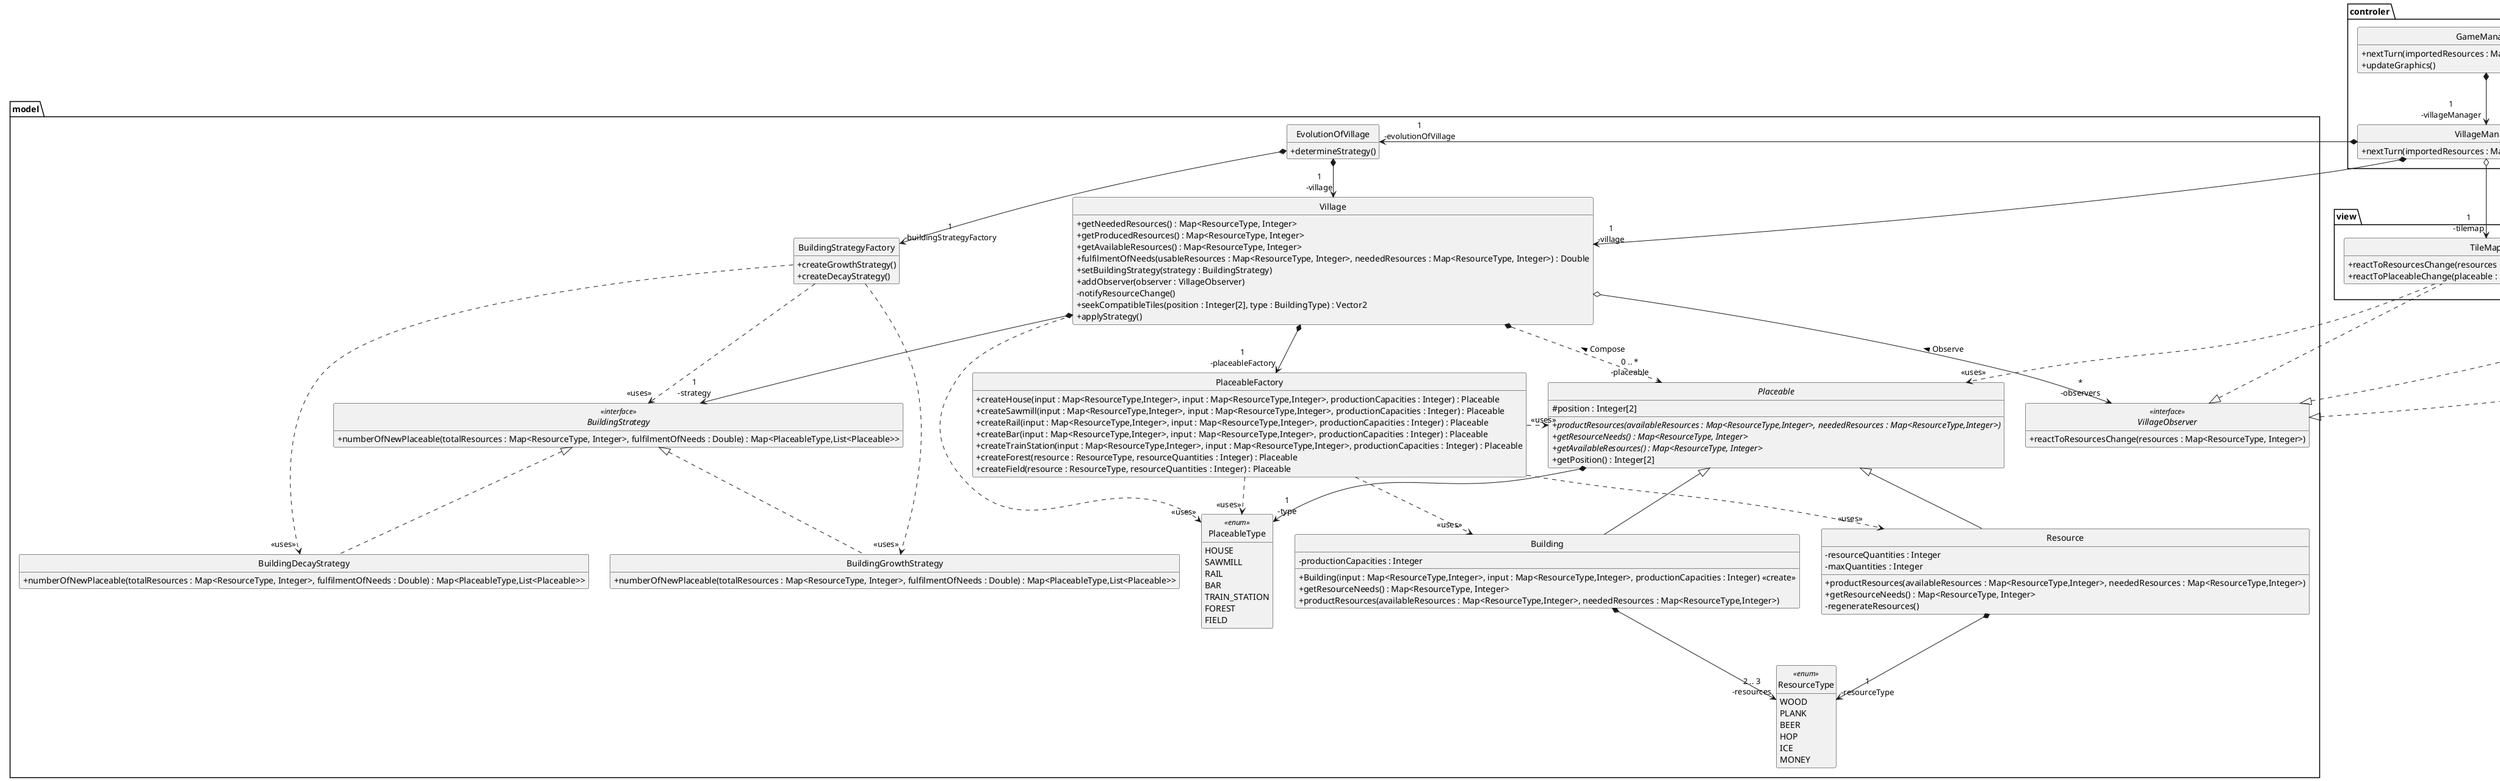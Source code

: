 @startuml
skinparam style strictuml
skinparam classAttributeIconSize 0
hide enum methods
hide empty members

class controler.GameManager {
+ nextTurn(importedResources : Map<ResourceType, Integer>)
+ updateGraphics()
}

class view.TileMap implements model.VillageObserver{
+ reactToResourcesChange(resources : Map<ResourceType, Integer>)
+ reactToPlaceableChange(placeable : Placeable)
}

class model.Building extends model.Placeable{
- productionCapacities : Integer
+ Building(input : Map<ResourceType,Integer>, input : Map<ResourceType,Integer>, productionCapacities : Integer) <<create>>
+ getResourceNeeds() : Map<ResourceType, Integer>
+ productResources(availableResources : Map<ResourceType,Integer>, neededResources : Map<ResourceType,Integer>)
}

class model.PlaceableFactory {
    + createHouse(input : Map<ResourceType,Integer>, input : Map<ResourceType,Integer>, productionCapacities : Integer) : Placeable
    + createSawmill(input : Map<ResourceType,Integer>, input : Map<ResourceType,Integer>, productionCapacities : Integer) : Placeable
    + createRail(input : Map<ResourceType,Integer>, input : Map<ResourceType,Integer>, productionCapacities : Integer) : Placeable
    + createBar(input : Map<ResourceType,Integer>, input : Map<ResourceType,Integer>, productionCapacities : Integer) : Placeable
    + createTrainStation(input : Map<ResourceType,Integer>, input : Map<ResourceType,Integer>, productionCapacities : Integer) : Placeable
    + createForest(resource : ResourceType, resourceQuantities : Integer) : Placeable
    + createField(resource : ResourceType, resourceQuantities : Integer) : Placeable
}

class view.Trader implements model.VillageObserver{
+ Trader(gameManager : GameManager) <<create>>
+ reactToResourcesChange(resources : Map<ResourceType, Integer>)
+ nextTurn()
}

class view.Printer implements model.VillageObserver{
+ reactToResourcesChange(resources : Map<ResourceType, Integer>)
}

class controler.VillageManager{
+ nextTurn(importedResources : Map<ResourceType, Integer>)
}

enum model.PlaceableType <<enum>>{
HOUSE
SAWMILL
RAIL
BAR
TRAIN_STATION
FOREST
FIELD
}

class model.Resource extends model.Placeable{
- resourceQuantities : Integer
- maxQuantities : Integer
+ productResources(availableResources : Map<ResourceType,Integer>, neededResources : Map<ResourceType,Integer>)
+ getResourceNeeds() : Map<ResourceType, Integer>
- regenerateResources()
}

abstract class model.Placeable {
# position : Integer[2]
+ {abstract} productResources(availableResources : Map<ResourceType,Integer>, neededResources : Map<ResourceType,Integer>)
+ {abstract} getResourceNeeds() : Map<ResourceType, Integer>
+ {abstract} getAvailableResources() : Map<ResourceType, Integer>
+ getPosition() : Integer[2]
}

class model.ResourceType <<enum>>{
WOOD
PLANK
BEER
HOP
ICE
MONEY
}

interface model.BuildingStrategy <<interface>> {
    + numberOfNewPlaceable(totalResources : Map<ResourceType, Integer>, fulfilmentOfNeeds : Double) : Map<PlaceableType,List<Placeable>>
}

class model.BuildingGrowthStrategy implements model.BuildingStrategy {
+ numberOfNewPlaceable(totalResources : Map<ResourceType, Integer>, fulfilmentOfNeeds : Double) : Map<PlaceableType,List<Placeable>>
}
class model.BuildingDecayStrategy implements model.BuildingStrategy {
+ numberOfNewPlaceable(totalResources : Map<ResourceType, Integer>, fulfilmentOfNeeds : Double) : Map<PlaceableType,List<Placeable>>
}

class model.BuildingStrategyFactory{
+ createGrowthStrategy()
+ createDecayStrategy()
}

class model.Village {
+ getNeededResources() : Map<ResourceType, Integer>
+ getProducedResources() : Map<ResourceType, Integer>
+ getAvailableResources() : Map<ResourceType, Integer>
+ fulfilmentOfNeeds(usableResources : Map<ResourceType, Integer>, neededResources : Map<ResourceType, Integer>) : Double
+ setBuildingStrategy(strategy : BuildingStrategy)
+ addObserver(observer : VillageObserver)
- notifyResourceChange()
+ seekCompatibleTiles(position : Integer[2], type : BuildingType) : Vector2
+ applyStrategy()
}

interface model.VillageObserver <<interface>>{
+ reactToResourcesChange(resources : Map<ResourceType, Integer>)
}

class model.EvolutionOfVillage {
+ determineStrategy()
}

model.EvolutionOfVillage *--> "1\n-village" model.Village
model.EvolutionOfVillage *--> "1\n-buildingStrategyFactory" model.BuildingStrategyFactory
Village *--> "1\n-strategy" model.BuildingStrategy
Village *.-> "0 .. *\n-placeable" model.Placeable : Compose <
Village ..> "<<uses>>" PlaceableType
view.TileMap ..> "<<uses>>" Placeable
Village o--> "*\n-observers" model.VillageObserver : < Observe
Village *--> "1\n-placeableFactory" model.PlaceableFactory
model.PlaceableFactory ..> "<<uses>>" PlaceableType
model.PlaceableFactory .> "<<uses>>" Placeable
model.PlaceableFactory .> "<<uses>>" Resource
model.PlaceableFactory .> "<<uses>>" Building
Placeable *--> "1\n-type" model.PlaceableType
VillageManager o--> "1\n-tilemap" view.TileMap
VillageManager *--> "1\n-village" Village
VillageManager *--> "1\n-evolutionOfVillage" EvolutionOfVillage
GameManager *--> "1\n-villageManager" controler.VillageManager
GameManager *--u> "1\n-printer" view.Printer
GameManager *--u> "1\n-trader" view.Trader
BuildingStrategyFactory ..> "<<uses>>" model.BuildingStrategy
BuildingStrategyFactory ..> "<<uses>>" model.BuildingGrowthStrategy
model.Building *--> "2 .. 3\n-resources" model.ResourceType
model.Resource *--> "1\n-resourceType" model.ResourceType
BuildingStrategyFactory ..> "<<uses>>" model.BuildingDecayStrategy
@enduml